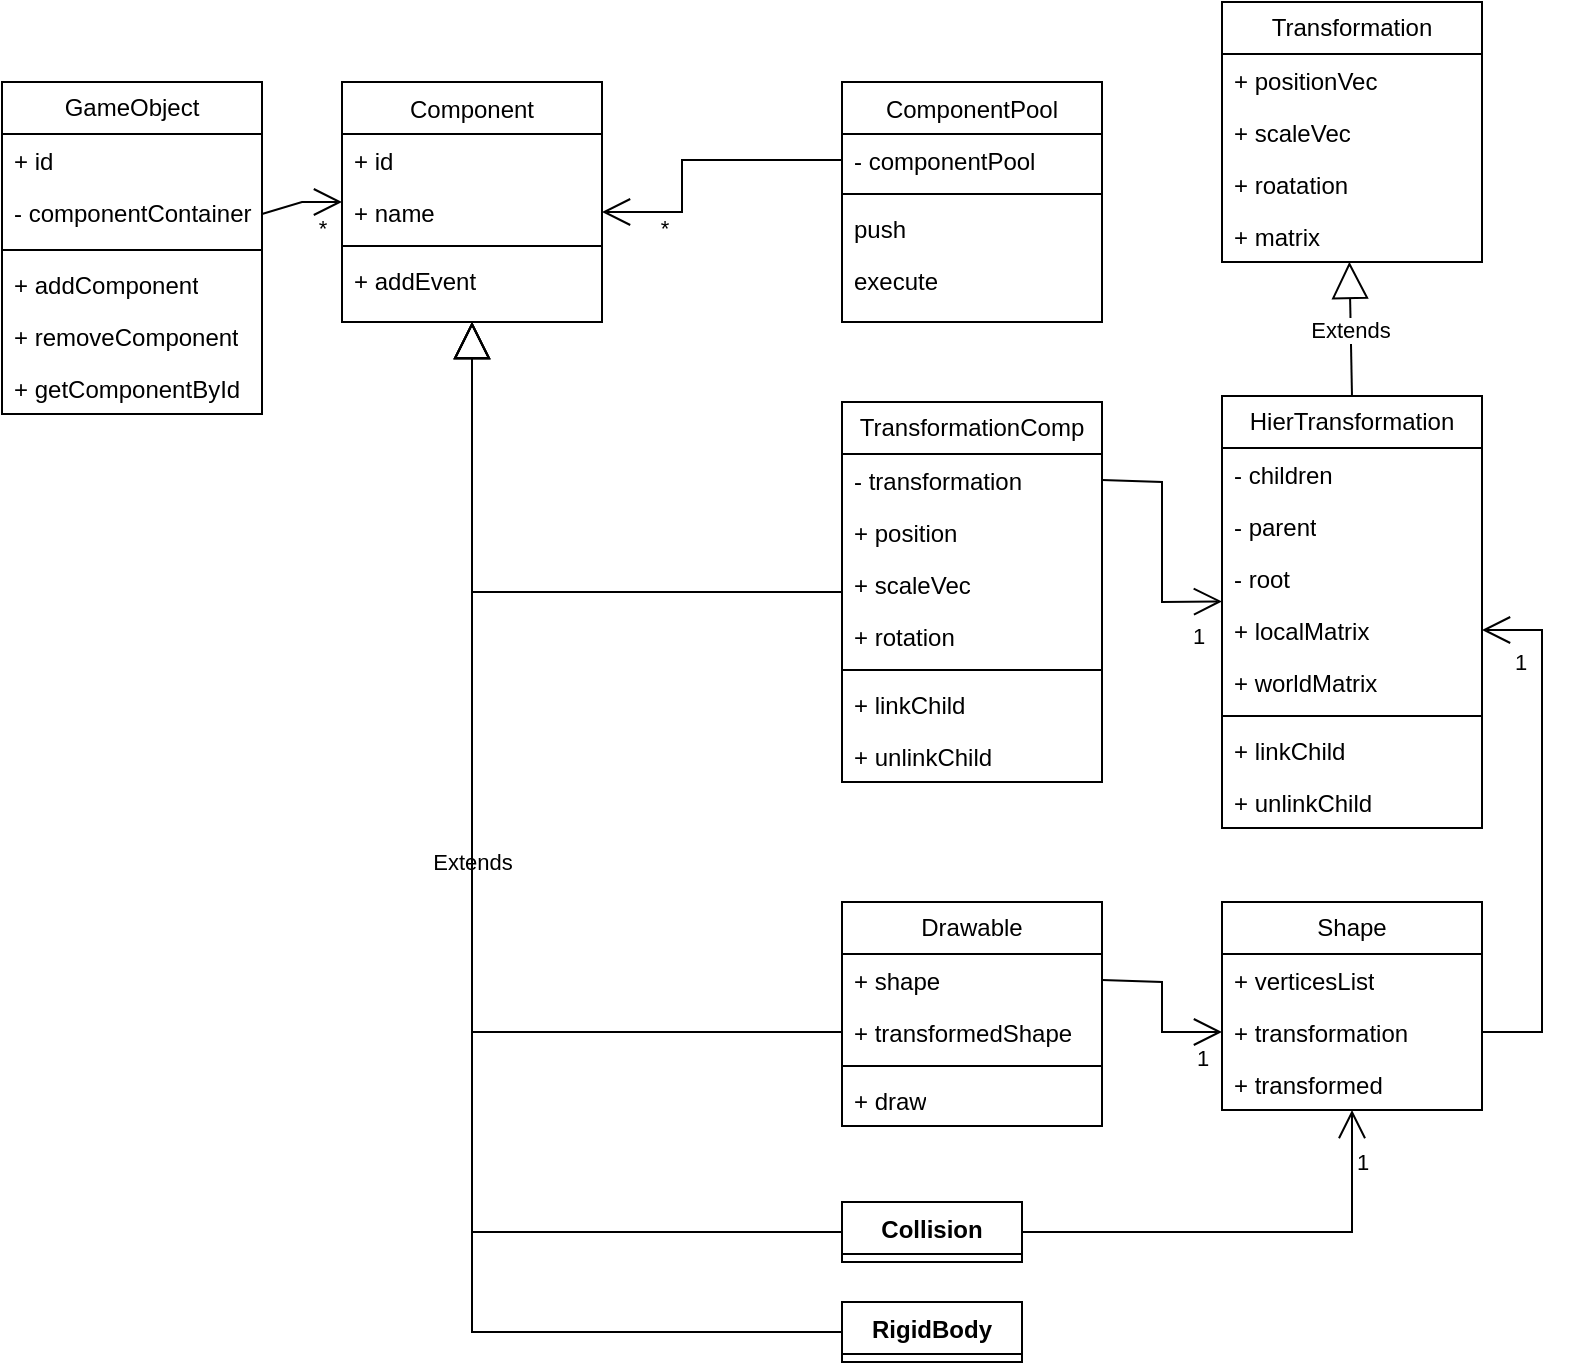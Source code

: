 <mxfile version="24.3.1" type="github" pages="3">
  <diagram id="C5RBs43oDa-KdzZeNtuy" name="Page-1">
    <mxGraphModel dx="1121" dy="672" grid="1" gridSize="10" guides="1" tooltips="1" connect="1" arrows="1" fold="1" page="1" pageScale="1" pageWidth="827" pageHeight="1169" math="0" shadow="0">
      <root>
        <mxCell id="WIyWlLk6GJQsqaUBKTNV-0" />
        <mxCell id="WIyWlLk6GJQsqaUBKTNV-1" parent="WIyWlLk6GJQsqaUBKTNV-0" />
        <mxCell id="zkfFHV4jXpPFQw0GAbJ--0" value="Component" style="swimlane;fontStyle=0;align=center;verticalAlign=top;childLayout=stackLayout;horizontal=1;startSize=26;horizontalStack=0;resizeParent=1;resizeLast=0;collapsible=1;marginBottom=0;rounded=0;shadow=0;strokeWidth=1;" parent="WIyWlLk6GJQsqaUBKTNV-1" vertex="1">
          <mxGeometry x="190" y="60" width="130" height="120" as="geometry">
            <mxRectangle x="190" y="60" width="160" height="26" as="alternateBounds" />
          </mxGeometry>
        </mxCell>
        <mxCell id="zkfFHV4jXpPFQw0GAbJ--1" value="+ id" style="text;align=left;verticalAlign=top;spacingLeft=4;spacingRight=4;overflow=hidden;rotatable=0;points=[[0,0.5],[1,0.5]];portConstraint=eastwest;" parent="zkfFHV4jXpPFQw0GAbJ--0" vertex="1">
          <mxGeometry y="26" width="130" height="26" as="geometry" />
        </mxCell>
        <mxCell id="zkfFHV4jXpPFQw0GAbJ--2" value="+ name" style="text;align=left;verticalAlign=top;spacingLeft=4;spacingRight=4;overflow=hidden;rotatable=0;points=[[0,0.5],[1,0.5]];portConstraint=eastwest;rounded=0;shadow=0;html=0;" parent="zkfFHV4jXpPFQw0GAbJ--0" vertex="1">
          <mxGeometry y="52" width="130" height="26" as="geometry" />
        </mxCell>
        <mxCell id="zkfFHV4jXpPFQw0GAbJ--4" value="" style="line;html=1;strokeWidth=1;align=left;verticalAlign=middle;spacingTop=-1;spacingLeft=3;spacingRight=3;rotatable=0;labelPosition=right;points=[];portConstraint=eastwest;" parent="zkfFHV4jXpPFQw0GAbJ--0" vertex="1">
          <mxGeometry y="78" width="130" height="8" as="geometry" />
        </mxCell>
        <mxCell id="zkfFHV4jXpPFQw0GAbJ--5" value="+ addEvent" style="text;align=left;verticalAlign=top;spacingLeft=4;spacingRight=4;overflow=hidden;rotatable=0;points=[[0,0.5],[1,0.5]];portConstraint=eastwest;" parent="zkfFHV4jXpPFQw0GAbJ--0" vertex="1">
          <mxGeometry y="86" width="130" height="26" as="geometry" />
        </mxCell>
        <mxCell id="UWbLIeTRbmQq-SImJMDe-1" value="ComponentPool" style="swimlane;fontStyle=0;align=center;verticalAlign=top;childLayout=stackLayout;horizontal=1;startSize=26;horizontalStack=0;resizeParent=1;resizeLast=0;collapsible=1;marginBottom=0;rounded=0;shadow=0;strokeWidth=1;" parent="WIyWlLk6GJQsqaUBKTNV-1" vertex="1">
          <mxGeometry x="440" y="60" width="130" height="120" as="geometry">
            <mxRectangle x="230" y="140" width="160" height="26" as="alternateBounds" />
          </mxGeometry>
        </mxCell>
        <mxCell id="UWbLIeTRbmQq-SImJMDe-2" value="- componentPool" style="text;align=left;verticalAlign=top;spacingLeft=4;spacingRight=4;overflow=hidden;rotatable=0;points=[[0,0.5],[1,0.5]];portConstraint=eastwest;" parent="UWbLIeTRbmQq-SImJMDe-1" vertex="1">
          <mxGeometry y="26" width="130" height="26" as="geometry" />
        </mxCell>
        <mxCell id="UWbLIeTRbmQq-SImJMDe-4" value="" style="line;html=1;strokeWidth=1;align=left;verticalAlign=middle;spacingTop=-1;spacingLeft=3;spacingRight=3;rotatable=0;labelPosition=right;points=[];portConstraint=eastwest;" parent="UWbLIeTRbmQq-SImJMDe-1" vertex="1">
          <mxGeometry y="52" width="130" height="8" as="geometry" />
        </mxCell>
        <mxCell id="UWbLIeTRbmQq-SImJMDe-5" value="push" style="text;align=left;verticalAlign=top;spacingLeft=4;spacingRight=4;overflow=hidden;rotatable=0;points=[[0,0.5],[1,0.5]];portConstraint=eastwest;" parent="UWbLIeTRbmQq-SImJMDe-1" vertex="1">
          <mxGeometry y="60" width="130" height="26" as="geometry" />
        </mxCell>
        <mxCell id="UWbLIeTRbmQq-SImJMDe-6" value="execute" style="text;strokeColor=none;fillColor=none;align=left;verticalAlign=top;spacingLeft=4;spacingRight=4;overflow=hidden;rotatable=0;points=[[0,0.5],[1,0.5]];portConstraint=eastwest;whiteSpace=wrap;html=1;" parent="UWbLIeTRbmQq-SImJMDe-1" vertex="1">
          <mxGeometry y="86" width="130" height="26" as="geometry" />
        </mxCell>
        <mxCell id="UWbLIeTRbmQq-SImJMDe-13" value="TransformationComp" style="swimlane;fontStyle=0;childLayout=stackLayout;horizontal=1;startSize=26;fillColor=none;horizontalStack=0;resizeParent=1;resizeParentMax=0;resizeLast=0;collapsible=1;marginBottom=0;whiteSpace=wrap;html=1;" parent="WIyWlLk6GJQsqaUBKTNV-1" vertex="1">
          <mxGeometry x="440" y="220" width="130" height="190" as="geometry" />
        </mxCell>
        <mxCell id="UWbLIeTRbmQq-SImJMDe-14" value="- transformation" style="text;strokeColor=none;fillColor=none;align=left;verticalAlign=top;spacingLeft=4;spacingRight=4;overflow=hidden;rotatable=0;points=[[0,0.5],[1,0.5]];portConstraint=eastwest;whiteSpace=wrap;html=1;" parent="UWbLIeTRbmQq-SImJMDe-13" vertex="1">
          <mxGeometry y="26" width="130" height="26" as="geometry" />
        </mxCell>
        <mxCell id="UWbLIeTRbmQq-SImJMDe-15" value="+ position" style="text;strokeColor=none;fillColor=none;align=left;verticalAlign=top;spacingLeft=4;spacingRight=4;overflow=hidden;rotatable=0;points=[[0,0.5],[1,0.5]];portConstraint=eastwest;whiteSpace=wrap;html=1;" parent="UWbLIeTRbmQq-SImJMDe-13" vertex="1">
          <mxGeometry y="52" width="130" height="26" as="geometry" />
        </mxCell>
        <mxCell id="UWbLIeTRbmQq-SImJMDe-16" value="+ scaleVec" style="text;strokeColor=none;fillColor=none;align=left;verticalAlign=top;spacingLeft=4;spacingRight=4;overflow=hidden;rotatable=0;points=[[0,0.5],[1,0.5]];portConstraint=eastwest;whiteSpace=wrap;html=1;" parent="UWbLIeTRbmQq-SImJMDe-13" vertex="1">
          <mxGeometry y="78" width="130" height="26" as="geometry" />
        </mxCell>
        <mxCell id="UWbLIeTRbmQq-SImJMDe-49" value="+ rotation" style="text;strokeColor=none;fillColor=none;align=left;verticalAlign=top;spacingLeft=4;spacingRight=4;overflow=hidden;rotatable=0;points=[[0,0.5],[1,0.5]];portConstraint=eastwest;whiteSpace=wrap;html=1;" parent="UWbLIeTRbmQq-SImJMDe-13" vertex="1">
          <mxGeometry y="104" width="130" height="26" as="geometry" />
        </mxCell>
        <mxCell id="UWbLIeTRbmQq-SImJMDe-50" value="" style="line;strokeWidth=1;fillColor=none;align=left;verticalAlign=middle;spacingTop=-1;spacingLeft=3;spacingRight=3;rotatable=0;labelPosition=right;points=[];portConstraint=eastwest;strokeColor=inherit;" parent="UWbLIeTRbmQq-SImJMDe-13" vertex="1">
          <mxGeometry y="130" width="130" height="8" as="geometry" />
        </mxCell>
        <mxCell id="UWbLIeTRbmQq-SImJMDe-51" value="+ linkChild" style="text;strokeColor=none;fillColor=none;align=left;verticalAlign=top;spacingLeft=4;spacingRight=4;overflow=hidden;rotatable=0;points=[[0,0.5],[1,0.5]];portConstraint=eastwest;whiteSpace=wrap;html=1;" parent="UWbLIeTRbmQq-SImJMDe-13" vertex="1">
          <mxGeometry y="138" width="130" height="26" as="geometry" />
        </mxCell>
        <mxCell id="UWbLIeTRbmQq-SImJMDe-52" value="+ unlinkChild" style="text;strokeColor=none;fillColor=none;align=left;verticalAlign=top;spacingLeft=4;spacingRight=4;overflow=hidden;rotatable=0;points=[[0,0.5],[1,0.5]];portConstraint=eastwest;whiteSpace=wrap;html=1;" parent="UWbLIeTRbmQq-SImJMDe-13" vertex="1">
          <mxGeometry y="164" width="130" height="26" as="geometry" />
        </mxCell>
        <mxCell id="UWbLIeTRbmQq-SImJMDe-19" value="" style="endArrow=block;endSize=16;endFill=0;html=1;rounded=0;exitX=0;exitY=0.5;exitDx=0;exitDy=0;entryX=0.5;entryY=1;entryDx=0;entryDy=0;" parent="WIyWlLk6GJQsqaUBKTNV-1" source="UWbLIeTRbmQq-SImJMDe-13" target="zkfFHV4jXpPFQw0GAbJ--0" edge="1">
          <mxGeometry width="160" relative="1" as="geometry">
            <mxPoint x="230" y="270" as="sourcePoint" />
            <mxPoint x="390" y="270" as="targetPoint" />
            <Array as="points">
              <mxPoint x="255" y="315" />
            </Array>
          </mxGeometry>
        </mxCell>
        <mxCell id="UWbLIeTRbmQq-SImJMDe-20" value="Transformation" style="swimlane;fontStyle=0;childLayout=stackLayout;horizontal=1;startSize=26;fillColor=none;horizontalStack=0;resizeParent=1;resizeParentMax=0;resizeLast=0;collapsible=1;marginBottom=0;whiteSpace=wrap;html=1;" parent="WIyWlLk6GJQsqaUBKTNV-1" vertex="1">
          <mxGeometry x="630" y="20" width="130" height="130" as="geometry">
            <mxRectangle x="510" y="20" width="120" height="30" as="alternateBounds" />
          </mxGeometry>
        </mxCell>
        <mxCell id="UWbLIeTRbmQq-SImJMDe-21" value="+ positionVec" style="text;strokeColor=none;fillColor=none;align=left;verticalAlign=top;spacingLeft=4;spacingRight=4;overflow=hidden;rotatable=0;points=[[0,0.5],[1,0.5]];portConstraint=eastwest;whiteSpace=wrap;html=1;" parent="UWbLIeTRbmQq-SImJMDe-20" vertex="1">
          <mxGeometry y="26" width="130" height="26" as="geometry" />
        </mxCell>
        <mxCell id="UWbLIeTRbmQq-SImJMDe-22" value="+ scaleVec" style="text;strokeColor=none;fillColor=none;align=left;verticalAlign=top;spacingLeft=4;spacingRight=4;overflow=hidden;rotatable=0;points=[[0,0.5],[1,0.5]];portConstraint=eastwest;whiteSpace=wrap;html=1;" parent="UWbLIeTRbmQq-SImJMDe-20" vertex="1">
          <mxGeometry y="52" width="130" height="26" as="geometry" />
        </mxCell>
        <mxCell id="UWbLIeTRbmQq-SImJMDe-23" value="+ roatation" style="text;strokeColor=none;fillColor=none;align=left;verticalAlign=top;spacingLeft=4;spacingRight=4;overflow=hidden;rotatable=0;points=[[0,0.5],[1,0.5]];portConstraint=eastwest;whiteSpace=wrap;html=1;" parent="UWbLIeTRbmQq-SImJMDe-20" vertex="1">
          <mxGeometry y="78" width="130" height="26" as="geometry" />
        </mxCell>
        <mxCell id="UWbLIeTRbmQq-SImJMDe-28" value="+ matrix" style="text;strokeColor=none;fillColor=none;align=left;verticalAlign=top;spacingLeft=4;spacingRight=4;overflow=hidden;rotatable=0;points=[[0,0.5],[1,0.5]];portConstraint=eastwest;whiteSpace=wrap;html=1;" parent="UWbLIeTRbmQq-SImJMDe-20" vertex="1">
          <mxGeometry y="104" width="130" height="26" as="geometry" />
        </mxCell>
        <mxCell id="UWbLIeTRbmQq-SImJMDe-29" value="HierTransformation" style="swimlane;fontStyle=0;childLayout=stackLayout;horizontal=1;startSize=26;fillColor=none;horizontalStack=0;resizeParent=1;resizeParentMax=0;resizeLast=0;collapsible=1;marginBottom=0;whiteSpace=wrap;html=1;" parent="WIyWlLk6GJQsqaUBKTNV-1" vertex="1">
          <mxGeometry x="630" y="217" width="130" height="216" as="geometry">
            <mxRectangle x="510" y="217" width="140" height="30" as="alternateBounds" />
          </mxGeometry>
        </mxCell>
        <mxCell id="UWbLIeTRbmQq-SImJMDe-30" value="- children" style="text;strokeColor=none;fillColor=none;align=left;verticalAlign=top;spacingLeft=4;spacingRight=4;overflow=hidden;rotatable=0;points=[[0,0.5],[1,0.5]];portConstraint=eastwest;whiteSpace=wrap;html=1;" parent="UWbLIeTRbmQq-SImJMDe-29" vertex="1">
          <mxGeometry y="26" width="130" height="26" as="geometry" />
        </mxCell>
        <mxCell id="UWbLIeTRbmQq-SImJMDe-31" value="- parent" style="text;strokeColor=none;fillColor=none;align=left;verticalAlign=top;spacingLeft=4;spacingRight=4;overflow=hidden;rotatable=0;points=[[0,0.5],[1,0.5]];portConstraint=eastwest;whiteSpace=wrap;html=1;" parent="UWbLIeTRbmQq-SImJMDe-29" vertex="1">
          <mxGeometry y="52" width="130" height="26" as="geometry" />
        </mxCell>
        <mxCell id="UWbLIeTRbmQq-SImJMDe-32" value="- root" style="text;strokeColor=none;fillColor=none;align=left;verticalAlign=top;spacingLeft=4;spacingRight=4;overflow=hidden;rotatable=0;points=[[0,0.5],[1,0.5]];portConstraint=eastwest;whiteSpace=wrap;html=1;" parent="UWbLIeTRbmQq-SImJMDe-29" vertex="1">
          <mxGeometry y="78" width="130" height="26" as="geometry" />
        </mxCell>
        <mxCell id="UWbLIeTRbmQq-SImJMDe-33" value="+ localMatrix" style="text;strokeColor=none;fillColor=none;align=left;verticalAlign=top;spacingLeft=4;spacingRight=4;overflow=hidden;rotatable=0;points=[[0,0.5],[1,0.5]];portConstraint=eastwest;whiteSpace=wrap;html=1;" parent="UWbLIeTRbmQq-SImJMDe-29" vertex="1">
          <mxGeometry y="104" width="130" height="26" as="geometry" />
        </mxCell>
        <mxCell id="UWbLIeTRbmQq-SImJMDe-34" value="+ worldMatrix" style="text;strokeColor=none;fillColor=none;align=left;verticalAlign=top;spacingLeft=4;spacingRight=4;overflow=hidden;rotatable=0;points=[[0,0.5],[1,0.5]];portConstraint=eastwest;whiteSpace=wrap;html=1;" parent="UWbLIeTRbmQq-SImJMDe-29" vertex="1">
          <mxGeometry y="130" width="130" height="26" as="geometry" />
        </mxCell>
        <mxCell id="UWbLIeTRbmQq-SImJMDe-35" value="" style="line;strokeWidth=1;fillColor=none;align=left;verticalAlign=middle;spacingTop=-1;spacingLeft=3;spacingRight=3;rotatable=0;labelPosition=right;points=[];portConstraint=eastwest;strokeColor=inherit;" parent="UWbLIeTRbmQq-SImJMDe-29" vertex="1">
          <mxGeometry y="156" width="130" height="8" as="geometry" />
        </mxCell>
        <mxCell id="UWbLIeTRbmQq-SImJMDe-36" value="+ linkChild" style="text;strokeColor=none;fillColor=none;align=left;verticalAlign=top;spacingLeft=4;spacingRight=4;overflow=hidden;rotatable=0;points=[[0,0.5],[1,0.5]];portConstraint=eastwest;whiteSpace=wrap;html=1;" parent="UWbLIeTRbmQq-SImJMDe-29" vertex="1">
          <mxGeometry y="164" width="130" height="26" as="geometry" />
        </mxCell>
        <mxCell id="UWbLIeTRbmQq-SImJMDe-37" value="+ unlinkChild" style="text;strokeColor=none;fillColor=none;align=left;verticalAlign=top;spacingLeft=4;spacingRight=4;overflow=hidden;rotatable=0;points=[[0,0.5],[1,0.5]];portConstraint=eastwest;whiteSpace=wrap;html=1;" parent="UWbLIeTRbmQq-SImJMDe-29" vertex="1">
          <mxGeometry y="190" width="130" height="26" as="geometry" />
        </mxCell>
        <mxCell id="UWbLIeTRbmQq-SImJMDe-39" value="Extends" style="endArrow=block;endSize=16;endFill=0;html=1;rounded=0;exitX=0.5;exitY=0;exitDx=0;exitDy=0;entryX=0.49;entryY=0.997;entryDx=0;entryDy=0;entryPerimeter=0;" parent="WIyWlLk6GJQsqaUBKTNV-1" source="UWbLIeTRbmQq-SImJMDe-29" target="UWbLIeTRbmQq-SImJMDe-28" edge="1">
          <mxGeometry width="160" relative="1" as="geometry">
            <mxPoint x="800" y="200" as="sourcePoint" />
            <mxPoint x="750" y="200" as="targetPoint" />
          </mxGeometry>
        </mxCell>
        <mxCell id="UWbLIeTRbmQq-SImJMDe-53" value="" style="endArrow=open;endFill=1;endSize=12;html=1;rounded=0;exitX=0;exitY=0.5;exitDx=0;exitDy=0;entryX=1;entryY=0.5;entryDx=0;entryDy=0;" parent="WIyWlLk6GJQsqaUBKTNV-1" source="UWbLIeTRbmQq-SImJMDe-2" target="zkfFHV4jXpPFQw0GAbJ--2" edge="1">
          <mxGeometry width="160" relative="1" as="geometry">
            <mxPoint x="380" y="230" as="sourcePoint" />
            <mxPoint x="540" y="230" as="targetPoint" />
            <Array as="points">
              <mxPoint x="360" y="99" />
              <mxPoint x="360" y="125" />
            </Array>
          </mxGeometry>
        </mxCell>
        <mxCell id="UWbLIeTRbmQq-SImJMDe-54" value="*" style="edgeLabel;html=1;align=center;verticalAlign=middle;resizable=0;points=[];" parent="UWbLIeTRbmQq-SImJMDe-53" vertex="1" connectable="0">
          <mxGeometry x="0.562" y="3" relative="1" as="geometry">
            <mxPoint x="-1" y="5" as="offset" />
          </mxGeometry>
        </mxCell>
        <mxCell id="UWbLIeTRbmQq-SImJMDe-55" value="" style="endArrow=open;endFill=1;endSize=12;html=1;rounded=0;exitX=1;exitY=0.5;exitDx=0;exitDy=0;entryX=0;entryY=0.95;entryDx=0;entryDy=0;entryPerimeter=0;" parent="WIyWlLk6GJQsqaUBKTNV-1" source="UWbLIeTRbmQq-SImJMDe-14" target="UWbLIeTRbmQq-SImJMDe-32" edge="1">
          <mxGeometry width="160" relative="1" as="geometry">
            <mxPoint x="780" y="290" as="sourcePoint" />
            <mxPoint x="940" y="290" as="targetPoint" />
            <Array as="points">
              <mxPoint x="600" y="260" />
              <mxPoint x="600" y="320" />
            </Array>
          </mxGeometry>
        </mxCell>
        <mxCell id="UWbLIeTRbmQq-SImJMDe-56" value="1" style="edgeLabel;html=1;align=center;verticalAlign=middle;resizable=0;points=[];" parent="UWbLIeTRbmQq-SImJMDe-55" vertex="1" connectable="0">
          <mxGeometry x="0.796" y="-2" relative="1" as="geometry">
            <mxPoint y="15" as="offset" />
          </mxGeometry>
        </mxCell>
        <mxCell id="UWbLIeTRbmQq-SImJMDe-57" value="Drawable" style="swimlane;fontStyle=0;childLayout=stackLayout;horizontal=1;startSize=26;fillColor=none;horizontalStack=0;resizeParent=1;resizeParentMax=0;resizeLast=0;collapsible=1;marginBottom=0;whiteSpace=wrap;html=1;" parent="WIyWlLk6GJQsqaUBKTNV-1" vertex="1">
          <mxGeometry x="440" y="470" width="130" height="112" as="geometry" />
        </mxCell>
        <mxCell id="UWbLIeTRbmQq-SImJMDe-58" value="+ shape" style="text;strokeColor=none;fillColor=none;align=left;verticalAlign=top;spacingLeft=4;spacingRight=4;overflow=hidden;rotatable=0;points=[[0,0.5],[1,0.5]];portConstraint=eastwest;whiteSpace=wrap;html=1;" parent="UWbLIeTRbmQq-SImJMDe-57" vertex="1">
          <mxGeometry y="26" width="130" height="26" as="geometry" />
        </mxCell>
        <mxCell id="UWbLIeTRbmQq-SImJMDe-59" value="+ transformedShape" style="text;strokeColor=none;fillColor=none;align=left;verticalAlign=top;spacingLeft=4;spacingRight=4;overflow=hidden;rotatable=0;points=[[0,0.5],[1,0.5]];portConstraint=eastwest;whiteSpace=wrap;html=1;" parent="UWbLIeTRbmQq-SImJMDe-57" vertex="1">
          <mxGeometry y="52" width="130" height="26" as="geometry" />
        </mxCell>
        <mxCell id="UWbLIeTRbmQq-SImJMDe-64" value="" style="line;strokeWidth=1;fillColor=none;align=left;verticalAlign=middle;spacingTop=-1;spacingLeft=3;spacingRight=3;rotatable=0;labelPosition=right;points=[];portConstraint=eastwest;strokeColor=inherit;" parent="UWbLIeTRbmQq-SImJMDe-57" vertex="1">
          <mxGeometry y="78" width="130" height="8" as="geometry" />
        </mxCell>
        <mxCell id="UWbLIeTRbmQq-SImJMDe-60" value="+ draw" style="text;strokeColor=none;fillColor=none;align=left;verticalAlign=top;spacingLeft=4;spacingRight=4;overflow=hidden;rotatable=0;points=[[0,0.5],[1,0.5]];portConstraint=eastwest;whiteSpace=wrap;html=1;" parent="UWbLIeTRbmQq-SImJMDe-57" vertex="1">
          <mxGeometry y="86" width="130" height="26" as="geometry" />
        </mxCell>
        <mxCell id="UWbLIeTRbmQq-SImJMDe-62" value="Extends" style="endArrow=block;endSize=16;endFill=0;html=1;rounded=0;entryX=0.5;entryY=1;entryDx=0;entryDy=0;" parent="WIyWlLk6GJQsqaUBKTNV-1" source="UWbLIeTRbmQq-SImJMDe-59" target="zkfFHV4jXpPFQw0GAbJ--0" edge="1">
          <mxGeometry width="160" relative="1" as="geometry">
            <mxPoint x="280" y="535" as="sourcePoint" />
            <mxPoint x="255" y="180" as="targetPoint" />
            <Array as="points">
              <mxPoint x="255" y="535" />
            </Array>
          </mxGeometry>
        </mxCell>
        <mxCell id="UWbLIeTRbmQq-SImJMDe-65" value="Shape" style="swimlane;fontStyle=0;childLayout=stackLayout;horizontal=1;startSize=26;fillColor=none;horizontalStack=0;resizeParent=1;resizeParentMax=0;resizeLast=0;collapsible=1;marginBottom=0;whiteSpace=wrap;html=1;" parent="WIyWlLk6GJQsqaUBKTNV-1" vertex="1">
          <mxGeometry x="630" y="470" width="130" height="104" as="geometry">
            <mxRectangle x="630" y="470" width="80" height="30" as="alternateBounds" />
          </mxGeometry>
        </mxCell>
        <mxCell id="UWbLIeTRbmQq-SImJMDe-66" value="+ verticesList" style="text;strokeColor=none;fillColor=none;align=left;verticalAlign=top;spacingLeft=4;spacingRight=4;overflow=hidden;rotatable=0;points=[[0,0.5],[1,0.5]];portConstraint=eastwest;whiteSpace=wrap;html=1;" parent="UWbLIeTRbmQq-SImJMDe-65" vertex="1">
          <mxGeometry y="26" width="130" height="26" as="geometry" />
        </mxCell>
        <mxCell id="UWbLIeTRbmQq-SImJMDe-67" value="+ transformation" style="text;strokeColor=none;fillColor=none;align=left;verticalAlign=top;spacingLeft=4;spacingRight=4;overflow=hidden;rotatable=0;points=[[0,0.5],[1,0.5]];portConstraint=eastwest;whiteSpace=wrap;html=1;" parent="UWbLIeTRbmQq-SImJMDe-65" vertex="1">
          <mxGeometry y="52" width="130" height="26" as="geometry" />
        </mxCell>
        <mxCell id="UWbLIeTRbmQq-SImJMDe-68" value="+ transformed" style="text;strokeColor=none;fillColor=none;align=left;verticalAlign=top;spacingLeft=4;spacingRight=4;overflow=hidden;rotatable=0;points=[[0,0.5],[1,0.5]];portConstraint=eastwest;whiteSpace=wrap;html=1;" parent="UWbLIeTRbmQq-SImJMDe-65" vertex="1">
          <mxGeometry y="78" width="130" height="26" as="geometry" />
        </mxCell>
        <mxCell id="UWbLIeTRbmQq-SImJMDe-70" value="" style="endArrow=open;endFill=1;endSize=12;html=1;rounded=0;entryX=1;entryY=0.5;entryDx=0;entryDy=0;exitX=1;exitY=0.5;exitDx=0;exitDy=0;" parent="WIyWlLk6GJQsqaUBKTNV-1" source="UWbLIeTRbmQq-SImJMDe-67" target="UWbLIeTRbmQq-SImJMDe-33" edge="1">
          <mxGeometry width="160" relative="1" as="geometry">
            <mxPoint x="760" y="535" as="sourcePoint" />
            <mxPoint x="410" y="65" as="targetPoint" />
            <Array as="points">
              <mxPoint x="790" y="535" />
              <mxPoint x="790" y="334" />
            </Array>
          </mxGeometry>
        </mxCell>
        <mxCell id="UWbLIeTRbmQq-SImJMDe-73" value="1" style="edgeLabel;html=1;align=center;verticalAlign=middle;resizable=0;points=[];" parent="UWbLIeTRbmQq-SImJMDe-70" vertex="1" connectable="0">
          <mxGeometry x="0.857" y="5" relative="1" as="geometry">
            <mxPoint y="11" as="offset" />
          </mxGeometry>
        </mxCell>
        <mxCell id="UWbLIeTRbmQq-SImJMDe-71" value="" style="endArrow=open;endFill=1;endSize=12;html=1;rounded=0;exitX=1;exitY=0.5;exitDx=0;exitDy=0;entryX=0;entryY=0.5;entryDx=0;entryDy=0;" parent="WIyWlLk6GJQsqaUBKTNV-1" source="UWbLIeTRbmQq-SImJMDe-58" target="UWbLIeTRbmQq-SImJMDe-67" edge="1">
          <mxGeometry width="160" relative="1" as="geometry">
            <mxPoint x="570" y="509" as="sourcePoint" />
            <mxPoint x="410" y="39" as="targetPoint" />
            <Array as="points">
              <mxPoint x="600" y="510" />
              <mxPoint x="600" y="535" />
            </Array>
          </mxGeometry>
        </mxCell>
        <mxCell id="UWbLIeTRbmQq-SImJMDe-72" value="1" style="edgeLabel;html=1;align=center;verticalAlign=middle;resizable=0;points=[];" parent="UWbLIeTRbmQq-SImJMDe-71" vertex="1" connectable="0">
          <mxGeometry x="0.612" y="-4" relative="1" as="geometry">
            <mxPoint x="6" y="9" as="offset" />
          </mxGeometry>
        </mxCell>
        <mxCell id="UWbLIeTRbmQq-SImJMDe-75" value="Collision" style="swimlane;fontStyle=1;align=center;verticalAlign=top;childLayout=stackLayout;horizontal=1;startSize=26;horizontalStack=0;resizeParent=1;resizeParentMax=0;resizeLast=0;collapsible=1;marginBottom=0;whiteSpace=wrap;html=1;" parent="WIyWlLk6GJQsqaUBKTNV-1" vertex="1" collapsed="1">
          <mxGeometry x="440" y="620" width="90" height="30" as="geometry">
            <mxRectangle x="320" y="620" width="130" height="86" as="alternateBounds" />
          </mxGeometry>
        </mxCell>
        <mxCell id="UWbLIeTRbmQq-SImJMDe-76" value="+ field: type" style="text;strokeColor=none;fillColor=none;align=left;verticalAlign=top;spacingLeft=4;spacingRight=4;overflow=hidden;rotatable=0;points=[[0,0.5],[1,0.5]];portConstraint=eastwest;whiteSpace=wrap;html=1;" parent="UWbLIeTRbmQq-SImJMDe-75" vertex="1">
          <mxGeometry y="26" width="130" height="26" as="geometry" />
        </mxCell>
        <mxCell id="UWbLIeTRbmQq-SImJMDe-77" value="" style="line;strokeWidth=1;fillColor=none;align=left;verticalAlign=middle;spacingTop=-1;spacingLeft=3;spacingRight=3;rotatable=0;labelPosition=right;points=[];portConstraint=eastwest;strokeColor=inherit;" parent="UWbLIeTRbmQq-SImJMDe-75" vertex="1">
          <mxGeometry y="52" width="130" height="8" as="geometry" />
        </mxCell>
        <mxCell id="UWbLIeTRbmQq-SImJMDe-78" value="+ method(type): type" style="text;strokeColor=none;fillColor=none;align=left;verticalAlign=top;spacingLeft=4;spacingRight=4;overflow=hidden;rotatable=0;points=[[0,0.5],[1,0.5]];portConstraint=eastwest;whiteSpace=wrap;html=1;" parent="UWbLIeTRbmQq-SImJMDe-75" vertex="1">
          <mxGeometry y="60" width="130" height="26" as="geometry" />
        </mxCell>
        <mxCell id="UWbLIeTRbmQq-SImJMDe-79" value="" style="endArrow=block;endSize=16;endFill=0;html=1;rounded=0;exitX=0;exitY=0.5;exitDx=0;exitDy=0;entryX=0.5;entryY=1;entryDx=0;entryDy=0;" parent="WIyWlLk6GJQsqaUBKTNV-1" source="UWbLIeTRbmQq-SImJMDe-75" target="zkfFHV4jXpPFQw0GAbJ--0" edge="1">
          <mxGeometry width="160" relative="1" as="geometry">
            <mxPoint x="240" y="620" as="sourcePoint" />
            <mxPoint x="400" y="620" as="targetPoint" />
            <Array as="points">
              <mxPoint x="255" y="635" />
            </Array>
          </mxGeometry>
        </mxCell>
        <mxCell id="UWbLIeTRbmQq-SImJMDe-80" value="RigidBody" style="swimlane;fontStyle=1;align=center;verticalAlign=top;childLayout=stackLayout;horizontal=1;startSize=26;horizontalStack=0;resizeParent=1;resizeParentMax=0;resizeLast=0;collapsible=1;marginBottom=0;whiteSpace=wrap;html=1;" parent="WIyWlLk6GJQsqaUBKTNV-1" vertex="1" collapsed="1">
          <mxGeometry x="440" y="670" width="90" height="30" as="geometry">
            <mxRectangle x="320" y="620" width="130" height="86" as="alternateBounds" />
          </mxGeometry>
        </mxCell>
        <mxCell id="UWbLIeTRbmQq-SImJMDe-81" value="+ field: type" style="text;strokeColor=none;fillColor=none;align=left;verticalAlign=top;spacingLeft=4;spacingRight=4;overflow=hidden;rotatable=0;points=[[0,0.5],[1,0.5]];portConstraint=eastwest;whiteSpace=wrap;html=1;" parent="UWbLIeTRbmQq-SImJMDe-80" vertex="1">
          <mxGeometry y="26" width="130" height="26" as="geometry" />
        </mxCell>
        <mxCell id="UWbLIeTRbmQq-SImJMDe-82" value="" style="line;strokeWidth=1;fillColor=none;align=left;verticalAlign=middle;spacingTop=-1;spacingLeft=3;spacingRight=3;rotatable=0;labelPosition=right;points=[];portConstraint=eastwest;strokeColor=inherit;" parent="UWbLIeTRbmQq-SImJMDe-80" vertex="1">
          <mxGeometry y="52" width="130" height="8" as="geometry" />
        </mxCell>
        <mxCell id="UWbLIeTRbmQq-SImJMDe-83" value="+ method(type): type" style="text;strokeColor=none;fillColor=none;align=left;verticalAlign=top;spacingLeft=4;spacingRight=4;overflow=hidden;rotatable=0;points=[[0,0.5],[1,0.5]];portConstraint=eastwest;whiteSpace=wrap;html=1;" parent="UWbLIeTRbmQq-SImJMDe-80" vertex="1">
          <mxGeometry y="60" width="130" height="26" as="geometry" />
        </mxCell>
        <mxCell id="UWbLIeTRbmQq-SImJMDe-84" value="" style="endArrow=block;endSize=16;endFill=0;html=1;rounded=0;exitX=0;exitY=0.5;exitDx=0;exitDy=0;entryX=0.5;entryY=1;entryDx=0;entryDy=0;" parent="WIyWlLk6GJQsqaUBKTNV-1" source="UWbLIeTRbmQq-SImJMDe-80" target="zkfFHV4jXpPFQw0GAbJ--0" edge="1">
          <mxGeometry width="160" relative="1" as="geometry">
            <mxPoint x="210" y="660" as="sourcePoint" />
            <mxPoint x="280" y="210" as="targetPoint" />
            <Array as="points">
              <mxPoint x="255" y="685" />
            </Array>
          </mxGeometry>
        </mxCell>
        <mxCell id="UWbLIeTRbmQq-SImJMDe-89" value="GameObject" style="swimlane;fontStyle=0;childLayout=stackLayout;horizontal=1;startSize=26;fillColor=none;horizontalStack=0;resizeParent=1;resizeParentMax=0;resizeLast=0;collapsible=1;marginBottom=0;whiteSpace=wrap;html=1;" parent="WIyWlLk6GJQsqaUBKTNV-1" vertex="1">
          <mxGeometry x="20" y="60" width="130" height="166" as="geometry" />
        </mxCell>
        <mxCell id="UWbLIeTRbmQq-SImJMDe-90" value="+ id" style="text;strokeColor=none;fillColor=none;align=left;verticalAlign=top;spacingLeft=4;spacingRight=4;overflow=hidden;rotatable=0;points=[[0,0.5],[1,0.5]];portConstraint=eastwest;whiteSpace=wrap;html=1;" parent="UWbLIeTRbmQq-SImJMDe-89" vertex="1">
          <mxGeometry y="26" width="130" height="26" as="geometry" />
        </mxCell>
        <mxCell id="UWbLIeTRbmQq-SImJMDe-91" value="- componentContainer" style="text;strokeColor=none;fillColor=none;align=left;verticalAlign=top;spacingLeft=4;spacingRight=4;overflow=hidden;rotatable=0;points=[[0,0.5],[1,0.5]];portConstraint=eastwest;whiteSpace=wrap;html=1;" parent="UWbLIeTRbmQq-SImJMDe-89" vertex="1">
          <mxGeometry y="52" width="130" height="28" as="geometry" />
        </mxCell>
        <mxCell id="lH7IUdDFfnpZBsQOUHIe-3" value="" style="line;strokeWidth=1;fillColor=none;align=left;verticalAlign=middle;spacingTop=-1;spacingLeft=3;spacingRight=3;rotatable=0;labelPosition=right;points=[];portConstraint=eastwest;strokeColor=inherit;" vertex="1" parent="UWbLIeTRbmQq-SImJMDe-89">
          <mxGeometry y="80" width="130" height="8" as="geometry" />
        </mxCell>
        <mxCell id="UWbLIeTRbmQq-SImJMDe-92" value="+ addComponent" style="text;strokeColor=none;fillColor=none;align=left;verticalAlign=top;spacingLeft=4;spacingRight=4;overflow=hidden;rotatable=0;points=[[0,0.5],[1,0.5]];portConstraint=eastwest;whiteSpace=wrap;html=1;" parent="UWbLIeTRbmQq-SImJMDe-89" vertex="1">
          <mxGeometry y="88" width="130" height="26" as="geometry" />
        </mxCell>
        <mxCell id="lH7IUdDFfnpZBsQOUHIe-5" value="+ removeComponent" style="text;strokeColor=none;fillColor=none;align=left;verticalAlign=top;spacingLeft=4;spacingRight=4;overflow=hidden;rotatable=0;points=[[0,0.5],[1,0.5]];portConstraint=eastwest;whiteSpace=wrap;html=1;" vertex="1" parent="UWbLIeTRbmQq-SImJMDe-89">
          <mxGeometry y="114" width="130" height="26" as="geometry" />
        </mxCell>
        <mxCell id="lH7IUdDFfnpZBsQOUHIe-6" value="+ getComponentById" style="text;strokeColor=none;fillColor=none;align=left;verticalAlign=top;spacingLeft=4;spacingRight=4;overflow=hidden;rotatable=0;points=[[0,0.5],[1,0.5]];portConstraint=eastwest;whiteSpace=wrap;html=1;" vertex="1" parent="UWbLIeTRbmQq-SImJMDe-89">
          <mxGeometry y="140" width="130" height="26" as="geometry" />
        </mxCell>
        <mxCell id="UWbLIeTRbmQq-SImJMDe-93" value="" style="endArrow=open;endFill=1;endSize=12;html=1;rounded=0;exitX=1;exitY=0.5;exitDx=0;exitDy=0;entryX=0;entryY=0.5;entryDx=0;entryDy=0;" parent="WIyWlLk6GJQsqaUBKTNV-1" source="UWbLIeTRbmQq-SImJMDe-91" target="zkfFHV4jXpPFQw0GAbJ--0" edge="1">
          <mxGeometry width="160" relative="1" as="geometry">
            <mxPoint x="140" y="220" as="sourcePoint" />
            <mxPoint x="300" y="220" as="targetPoint" />
            <Array as="points">
              <mxPoint x="170" y="120" />
            </Array>
          </mxGeometry>
        </mxCell>
        <mxCell id="UWbLIeTRbmQq-SImJMDe-94" value="*" style="edgeLabel;html=1;align=center;verticalAlign=middle;resizable=0;points=[];" parent="UWbLIeTRbmQq-SImJMDe-93" vertex="1" connectable="0">
          <mxGeometry x="0.393" y="-3" relative="1" as="geometry">
            <mxPoint x="2" y="10" as="offset" />
          </mxGeometry>
        </mxCell>
        <mxCell id="lH7IUdDFfnpZBsQOUHIe-0" value="" style="endArrow=open;endFill=1;endSize=12;html=1;rounded=0;exitX=1;exitY=0.5;exitDx=0;exitDy=0;entryX=0.5;entryY=1;entryDx=0;entryDy=0;" edge="1" parent="WIyWlLk6GJQsqaUBKTNV-1" source="UWbLIeTRbmQq-SImJMDe-75" target="UWbLIeTRbmQq-SImJMDe-65">
          <mxGeometry width="160" relative="1" as="geometry">
            <mxPoint x="560" y="630" as="sourcePoint" />
            <mxPoint x="700" y="590" as="targetPoint" />
            <Array as="points">
              <mxPoint x="695" y="635" />
            </Array>
          </mxGeometry>
        </mxCell>
        <mxCell id="lH7IUdDFfnpZBsQOUHIe-1" value="1" style="edgeLabel;html=1;align=center;verticalAlign=middle;resizable=0;points=[];" vertex="1" connectable="0" parent="lH7IUdDFfnpZBsQOUHIe-0">
          <mxGeometry x="0.823" y="-1" relative="1" as="geometry">
            <mxPoint x="4" y="6" as="offset" />
          </mxGeometry>
        </mxCell>
      </root>
    </mxGraphModel>
  </diagram>
  <diagram id="AOj_kjfmf76mB_nKSF1q" name="페이지-2">
    <mxGraphModel dx="1121" dy="672" grid="1" gridSize="10" guides="1" tooltips="1" connect="1" arrows="1" fold="1" page="1" pageScale="1" pageWidth="827" pageHeight="1169" math="0" shadow="0">
      <root>
        <mxCell id="0" />
        <mxCell id="1" parent="0" />
        <mxCell id="spbyd7tNTFZEDkKR8C_T-1" style="edgeStyle=orthogonalEdgeStyle;rounded=0;orthogonalLoop=1;jettySize=auto;html=1;entryX=0;entryY=0.5;entryDx=0;entryDy=0;endArrow=open;endFill=0;" edge="1" parent="1" source="v5NfJW4K3dcm8EKNY1Ts-6" target="v5NfJW4K3dcm8EKNY1Ts-15">
          <mxGeometry relative="1" as="geometry" />
        </mxCell>
        <mxCell id="spbyd7tNTFZEDkKR8C_T-3" value="shape" style="edgeLabel;html=1;align=center;verticalAlign=middle;resizable=0;points=[];" vertex="1" connectable="0" parent="spbyd7tNTFZEDkKR8C_T-1">
          <mxGeometry x="-0.542" y="2" relative="1" as="geometry">
            <mxPoint x="-8" y="-7" as="offset" />
          </mxGeometry>
        </mxCell>
        <mxCell id="v5NfJW4K3dcm8EKNY1Ts-6" value="drawComp: Drawable" style="swimlane;fontStyle=0;childLayout=stackLayout;horizontal=1;startSize=26;fillColor=none;horizontalStack=0;resizeParent=1;resizeParentMax=0;resizeLast=0;collapsible=1;marginBottom=0;whiteSpace=wrap;html=1;" vertex="1" collapsed="1" parent="1">
          <mxGeometry x="30" y="200" width="150" height="30" as="geometry">
            <mxRectangle x="60" y="200" width="160" height="52" as="alternateBounds" />
          </mxGeometry>
        </mxCell>
        <mxCell id="v5NfJW4K3dcm8EKNY1Ts-10" value="transformation: HierTransformation" style="swimlane;fontStyle=0;childLayout=stackLayout;horizontal=1;startSize=26;fillColor=none;horizontalStack=0;resizeParent=1;resizeParentMax=0;resizeLast=0;collapsible=1;marginBottom=0;whiteSpace=wrap;html=1;" vertex="1" parent="1">
          <mxGeometry x="560" y="80" width="220" height="78" as="geometry">
            <mxRectangle x="560" y="80" width="230" height="30" as="alternateBounds" />
          </mxGeometry>
        </mxCell>
        <mxCell id="v5NfJW4K3dcm8EKNY1Ts-12" value="- parent" style="text;strokeColor=none;fillColor=none;align=left;verticalAlign=top;spacingLeft=4;spacingRight=4;overflow=hidden;rotatable=0;points=[[0,0.5],[1,0.5]];portConstraint=eastwest;whiteSpace=wrap;html=1;" vertex="1" parent="v5NfJW4K3dcm8EKNY1Ts-10">
          <mxGeometry y="26" width="220" height="26" as="geometry" />
        </mxCell>
        <mxCell id="v5NfJW4K3dcm8EKNY1Ts-13" value="- children" style="text;strokeColor=none;fillColor=none;align=left;verticalAlign=top;spacingLeft=4;spacingRight=4;overflow=hidden;rotatable=0;points=[[0,0.5],[1,0.5]];portConstraint=eastwest;whiteSpace=wrap;html=1;" vertex="1" parent="v5NfJW4K3dcm8EKNY1Ts-10">
          <mxGeometry y="52" width="220" height="26" as="geometry" />
        </mxCell>
        <mxCell id="spbyd7tNTFZEDkKR8C_T-6" style="edgeStyle=orthogonalEdgeStyle;rounded=0;orthogonalLoop=1;jettySize=auto;html=1;exitX=1;exitY=0.5;exitDx=0;exitDy=0;entryX=0;entryY=0.5;entryDx=0;entryDy=0;" edge="1" parent="1" source="v5NfJW4K3dcm8EKNY1Ts-14" target="v5NfJW4K3dcm8EKNY1Ts-10">
          <mxGeometry relative="1" as="geometry">
            <mxPoint x="520" y="90" as="targetPoint" />
          </mxGeometry>
        </mxCell>
        <mxCell id="spbyd7tNTFZEDkKR8C_T-7" value="transformation" style="edgeLabel;html=1;align=center;verticalAlign=middle;resizable=0;points=[];" vertex="1" connectable="0" parent="spbyd7tNTFZEDkKR8C_T-6">
          <mxGeometry x="-0.525" y="-1" relative="1" as="geometry">
            <mxPoint x="5" y="-10" as="offset" />
          </mxGeometry>
        </mxCell>
        <mxCell id="spbyd7tNTFZEDkKR8C_T-8" value="1" style="edgeLabel;html=1;align=center;verticalAlign=middle;resizable=0;points=[];" vertex="1" connectable="0" parent="spbyd7tNTFZEDkKR8C_T-6">
          <mxGeometry x="0.794" relative="1" as="geometry">
            <mxPoint y="11" as="offset" />
          </mxGeometry>
        </mxCell>
        <mxCell id="v5NfJW4K3dcm8EKNY1Ts-14" value="posComp: TransformationComp" style="swimlane;fontStyle=0;childLayout=stackLayout;horizontal=1;startSize=26;fillColor=none;horizontalStack=0;resizeParent=1;resizeParentMax=0;resizeLast=0;collapsible=1;marginBottom=0;whiteSpace=wrap;html=1;" vertex="1" collapsed="1" parent="1">
          <mxGeometry x="240" y="80" width="210" height="30" as="geometry">
            <mxRectangle x="270" y="80" width="200" height="52" as="alternateBounds" />
          </mxGeometry>
        </mxCell>
        <mxCell id="spbyd7tNTFZEDkKR8C_T-9" style="edgeStyle=orthogonalEdgeStyle;rounded=0;orthogonalLoop=1;jettySize=auto;html=1;exitX=1;exitY=0.5;exitDx=0;exitDy=0;endArrow=open;endFill=0;" edge="1" parent="1" source="v5NfJW4K3dcm8EKNY1Ts-15" target="v5NfJW4K3dcm8EKNY1Ts-17">
          <mxGeometry relative="1" as="geometry" />
        </mxCell>
        <mxCell id="spbyd7tNTFZEDkKR8C_T-10" value="transformation" style="edgeLabel;html=1;align=center;verticalAlign=middle;resizable=0;points=[];" vertex="1" connectable="0" parent="spbyd7tNTFZEDkKR8C_T-9">
          <mxGeometry x="-0.74" y="6" relative="1" as="geometry">
            <mxPoint x="16" y="-4" as="offset" />
          </mxGeometry>
        </mxCell>
        <mxCell id="spbyd7tNTFZEDkKR8C_T-11" value="1" style="edgeLabel;html=1;align=center;verticalAlign=middle;resizable=0;points=[];" vertex="1" connectable="0" parent="spbyd7tNTFZEDkKR8C_T-9">
          <mxGeometry x="0.778" y="-1" relative="1" as="geometry">
            <mxPoint x="9" y="10" as="offset" />
          </mxGeometry>
        </mxCell>
        <mxCell id="v5NfJW4K3dcm8EKNY1Ts-15" value="shape: Shape" style="swimlane;fontStyle=0;childLayout=stackLayout;horizontal=1;startSize=26;fillColor=none;horizontalStack=0;resizeParent=1;resizeParentMax=0;resizeLast=0;collapsible=1;marginBottom=0;whiteSpace=wrap;html=1;" vertex="1" collapsed="1" parent="1">
          <mxGeometry x="303" y="200" width="110" height="30" as="geometry">
            <mxRectangle x="320" y="200" width="160" height="52" as="alternateBounds" />
          </mxGeometry>
        </mxCell>
        <mxCell id="UlcX-rTCmB3vTugPQl5T-1" style="edgeStyle=orthogonalEdgeStyle;rounded=0;orthogonalLoop=1;jettySize=auto;html=1;entryX=0;entryY=0.5;entryDx=0;entryDy=0;endArrow=open;endFill=0;" edge="1" parent="1" source="v5NfJW4K3dcm8EKNY1Ts-16" target="v5NfJW4K3dcm8EKNY1Ts-15">
          <mxGeometry relative="1" as="geometry" />
        </mxCell>
        <mxCell id="spbyd7tNTFZEDkKR8C_T-4" value="shape" style="edgeLabel;html=1;align=center;verticalAlign=middle;resizable=0;points=[];" vertex="1" connectable="0" parent="UlcX-rTCmB3vTugPQl5T-1">
          <mxGeometry x="-0.746" relative="1" as="geometry">
            <mxPoint x="-7" y="-9" as="offset" />
          </mxGeometry>
        </mxCell>
        <mxCell id="spbyd7tNTFZEDkKR8C_T-5" value="1" style="edgeLabel;html=1;align=center;verticalAlign=middle;resizable=0;points=[];" vertex="1" connectable="0" parent="UlcX-rTCmB3vTugPQl5T-1">
          <mxGeometry x="0.834" y="-2" relative="1" as="geometry">
            <mxPoint y="-7" as="offset" />
          </mxGeometry>
        </mxCell>
        <mxCell id="v5NfJW4K3dcm8EKNY1Ts-16" value="collisionComp: Collision" style="swimlane;fontStyle=0;childLayout=stackLayout;horizontal=1;startSize=26;fillColor=none;horizontalStack=0;resizeParent=1;resizeParentMax=0;resizeLast=0;collapsible=1;marginBottom=0;whiteSpace=wrap;html=1;" vertex="1" collapsed="1" parent="1">
          <mxGeometry x="30" y="280" width="150" height="30" as="geometry">
            <mxRectangle x="60" y="280" width="160" height="52" as="alternateBounds" />
          </mxGeometry>
        </mxCell>
        <mxCell id="v5NfJW4K3dcm8EKNY1Ts-17" value="transformation: HierTransformation" style="swimlane;fontStyle=0;childLayout=stackLayout;horizontal=1;startSize=26;fillColor=none;horizontalStack=0;resizeParent=1;resizeParentMax=0;resizeLast=0;collapsible=1;marginBottom=0;whiteSpace=wrap;html=1;" vertex="1" parent="1">
          <mxGeometry x="560" y="200" width="220" height="78" as="geometry">
            <mxRectangle x="560" y="200" width="230" height="30" as="alternateBounds" />
          </mxGeometry>
        </mxCell>
        <mxCell id="v5NfJW4K3dcm8EKNY1Ts-18" value="- parent" style="text;strokeColor=none;fillColor=none;align=left;verticalAlign=top;spacingLeft=4;spacingRight=4;overflow=hidden;rotatable=0;points=[[0,0.5],[1,0.5]];portConstraint=eastwest;whiteSpace=wrap;html=1;" vertex="1" parent="v5NfJW4K3dcm8EKNY1Ts-17">
          <mxGeometry y="26" width="220" height="26" as="geometry" />
        </mxCell>
        <mxCell id="v5NfJW4K3dcm8EKNY1Ts-19" value="- children" style="text;strokeColor=none;fillColor=none;align=left;verticalAlign=top;spacingLeft=4;spacingRight=4;overflow=hidden;rotatable=0;points=[[0,0.5],[1,0.5]];portConstraint=eastwest;whiteSpace=wrap;html=1;" vertex="1" parent="v5NfJW4K3dcm8EKNY1Ts-17">
          <mxGeometry y="52" width="220" height="26" as="geometry" />
        </mxCell>
        <mxCell id="CWUp0B2wZZS31DSeyf_F-1" style="edgeStyle=orthogonalEdgeStyle;rounded=0;orthogonalLoop=1;jettySize=auto;html=1;exitX=1;exitY=0.5;exitDx=0;exitDy=0;entryX=1;entryY=0.5;entryDx=0;entryDy=0;" edge="1" parent="1" source="v5NfJW4K3dcm8EKNY1Ts-18" target="v5NfJW4K3dcm8EKNY1Ts-13">
          <mxGeometry relative="1" as="geometry" />
        </mxCell>
        <mxCell id="CWUp0B2wZZS31DSeyf_F-2" value="parent" style="edgeLabel;html=1;align=center;verticalAlign=middle;resizable=0;points=[];" vertex="1" connectable="0" parent="CWUp0B2wZZS31DSeyf_F-1">
          <mxGeometry x="-0.888" y="2" relative="1" as="geometry">
            <mxPoint y="-13" as="offset" />
          </mxGeometry>
        </mxCell>
        <mxCell id="bbQxgvCGI-7NSTcCgpPk-1" value="*" style="edgeLabel;html=1;align=center;verticalAlign=middle;resizable=0;points=[];" vertex="1" connectable="0" parent="CWUp0B2wZZS31DSeyf_F-1">
          <mxGeometry x="0.839" relative="1" as="geometry">
            <mxPoint as="offset" />
          </mxGeometry>
        </mxCell>
      </root>
    </mxGraphModel>
  </diagram>
  <diagram id="D05EQtsPULZCTPiI0DeD" name="페이지-3">
    <mxGraphModel dx="934" dy="560" grid="1" gridSize="10" guides="1" tooltips="1" connect="1" arrows="1" fold="1" page="1" pageScale="1" pageWidth="827" pageHeight="1169" math="0" shadow="0">
      <root>
        <mxCell id="0" />
        <mxCell id="1" parent="0" />
        <mxCell id="z_rCMweL1o7PcE1nNZRx-1" style="edgeStyle=orthogonalEdgeStyle;rounded=0;orthogonalLoop=1;jettySize=auto;html=1;entryX=0;entryY=0.5;entryDx=0;entryDy=0;endArrow=open;endFill=0;" edge="1" parent="1" source="z_rCMweL1o7PcE1nNZRx-3" target="z_rCMweL1o7PcE1nNZRx-14">
          <mxGeometry relative="1" as="geometry" />
        </mxCell>
        <mxCell id="z_rCMweL1o7PcE1nNZRx-2" value="shape" style="edgeLabel;html=1;align=center;verticalAlign=middle;resizable=0;points=[];" vertex="1" connectable="0" parent="z_rCMweL1o7PcE1nNZRx-1">
          <mxGeometry x="-0.542" y="2" relative="1" as="geometry">
            <mxPoint x="-8" y="-7" as="offset" />
          </mxGeometry>
        </mxCell>
        <mxCell id="2211oM2EaEWKlXJPVHAY-1" value="1" style="edgeLabel;html=1;align=center;verticalAlign=middle;resizable=0;points=[];" vertex="1" connectable="0" parent="z_rCMweL1o7PcE1nNZRx-1">
          <mxGeometry x="0.833" y="-2" relative="1" as="geometry">
            <mxPoint y="-7" as="offset" />
          </mxGeometry>
        </mxCell>
        <mxCell id="z_rCMweL1o7PcE1nNZRx-3" value="drawComp: Drawable" style="swimlane;fontStyle=0;childLayout=stackLayout;horizontal=1;startSize=26;fillColor=none;horizontalStack=0;resizeParent=1;resizeParentMax=0;resizeLast=0;collapsible=1;marginBottom=0;whiteSpace=wrap;html=1;" vertex="1" collapsed="1" parent="1">
          <mxGeometry x="30" y="200" width="150" height="30" as="geometry">
            <mxRectangle x="60" y="200" width="160" height="52" as="alternateBounds" />
          </mxGeometry>
        </mxCell>
        <mxCell id="z_rCMweL1o7PcE1nNZRx-4" value="transformation: HierTransformation" style="swimlane;fontStyle=0;childLayout=stackLayout;horizontal=1;startSize=26;fillColor=none;horizontalStack=0;resizeParent=1;resizeParentMax=0;resizeLast=0;collapsible=1;marginBottom=0;whiteSpace=wrap;html=1;" vertex="1" parent="1">
          <mxGeometry x="560" y="80" width="220" height="78" as="geometry">
            <mxRectangle x="560" y="80" width="230" height="30" as="alternateBounds" />
          </mxGeometry>
        </mxCell>
        <mxCell id="z_rCMweL1o7PcE1nNZRx-5" value="- parent" style="text;strokeColor=none;fillColor=none;align=left;verticalAlign=top;spacingLeft=4;spacingRight=4;overflow=hidden;rotatable=0;points=[[0,0.5],[1,0.5]];portConstraint=eastwest;whiteSpace=wrap;html=1;" vertex="1" parent="z_rCMweL1o7PcE1nNZRx-4">
          <mxGeometry y="26" width="220" height="26" as="geometry" />
        </mxCell>
        <mxCell id="z_rCMweL1o7PcE1nNZRx-6" value="- children" style="text;strokeColor=none;fillColor=none;align=left;verticalAlign=top;spacingLeft=4;spacingRight=4;overflow=hidden;rotatable=0;points=[[0,0.5],[1,0.5]];portConstraint=eastwest;whiteSpace=wrap;html=1;" vertex="1" parent="z_rCMweL1o7PcE1nNZRx-4">
          <mxGeometry y="52" width="220" height="26" as="geometry" />
        </mxCell>
        <mxCell id="z_rCMweL1o7PcE1nNZRx-7" style="edgeStyle=orthogonalEdgeStyle;rounded=0;orthogonalLoop=1;jettySize=auto;html=1;exitX=1;exitY=0.5;exitDx=0;exitDy=0;entryX=0;entryY=0.5;entryDx=0;entryDy=0;" edge="1" parent="1" source="z_rCMweL1o7PcE1nNZRx-10" target="z_rCMweL1o7PcE1nNZRx-4">
          <mxGeometry relative="1" as="geometry">
            <mxPoint x="520" y="90" as="targetPoint" />
          </mxGeometry>
        </mxCell>
        <mxCell id="z_rCMweL1o7PcE1nNZRx-8" value="transformation" style="edgeLabel;html=1;align=center;verticalAlign=middle;resizable=0;points=[];" vertex="1" connectable="0" parent="z_rCMweL1o7PcE1nNZRx-7">
          <mxGeometry x="-0.525" y="-1" relative="1" as="geometry">
            <mxPoint x="5" y="-10" as="offset" />
          </mxGeometry>
        </mxCell>
        <mxCell id="z_rCMweL1o7PcE1nNZRx-9" value="1" style="edgeLabel;html=1;align=center;verticalAlign=middle;resizable=0;points=[];" vertex="1" connectable="0" parent="z_rCMweL1o7PcE1nNZRx-7">
          <mxGeometry x="0.794" relative="1" as="geometry">
            <mxPoint y="11" as="offset" />
          </mxGeometry>
        </mxCell>
        <mxCell id="z_rCMweL1o7PcE1nNZRx-10" value="posComp: TransformationComp" style="swimlane;fontStyle=0;childLayout=stackLayout;horizontal=1;startSize=26;fillColor=none;horizontalStack=0;resizeParent=1;resizeParentMax=0;resizeLast=0;collapsible=1;marginBottom=0;whiteSpace=wrap;html=1;" vertex="1" collapsed="1" parent="1">
          <mxGeometry x="240" y="80" width="210" height="30" as="geometry">
            <mxRectangle x="270" y="80" width="200" height="52" as="alternateBounds" />
          </mxGeometry>
        </mxCell>
        <mxCell id="z_rCMweL1o7PcE1nNZRx-11" style="edgeStyle=orthogonalEdgeStyle;rounded=0;orthogonalLoop=1;jettySize=auto;html=1;exitX=1;exitY=0.5;exitDx=0;exitDy=0;endArrow=open;endFill=0;" edge="1" parent="1" source="z_rCMweL1o7PcE1nNZRx-14" target="z_rCMweL1o7PcE1nNZRx-19">
          <mxGeometry relative="1" as="geometry" />
        </mxCell>
        <mxCell id="z_rCMweL1o7PcE1nNZRx-12" value="transformation" style="edgeLabel;html=1;align=center;verticalAlign=middle;resizable=0;points=[];" vertex="1" connectable="0" parent="z_rCMweL1o7PcE1nNZRx-11">
          <mxGeometry x="-0.74" y="6" relative="1" as="geometry">
            <mxPoint x="16" y="-4" as="offset" />
          </mxGeometry>
        </mxCell>
        <mxCell id="z_rCMweL1o7PcE1nNZRx-13" value="1" style="edgeLabel;html=1;align=center;verticalAlign=middle;resizable=0;points=[];" vertex="1" connectable="0" parent="z_rCMweL1o7PcE1nNZRx-11">
          <mxGeometry x="0.778" y="-1" relative="1" as="geometry">
            <mxPoint x="9" y="10" as="offset" />
          </mxGeometry>
        </mxCell>
        <mxCell id="z_rCMweL1o7PcE1nNZRx-14" value="shapeA&lt;span style=&quot;background-color: initial;&quot;&gt;: Shape&lt;/span&gt;" style="swimlane;fontStyle=0;childLayout=stackLayout;horizontal=1;startSize=26;fillColor=none;horizontalStack=0;resizeParent=1;resizeParentMax=0;resizeLast=0;collapsible=1;marginBottom=0;whiteSpace=wrap;html=1;" vertex="1" collapsed="1" parent="1">
          <mxGeometry x="303" y="200" width="110" height="30" as="geometry">
            <mxRectangle x="320" y="200" width="160" height="52" as="alternateBounds" />
          </mxGeometry>
        </mxCell>
        <mxCell id="z_rCMweL1o7PcE1nNZRx-15" style="edgeStyle=orthogonalEdgeStyle;rounded=0;orthogonalLoop=1;jettySize=auto;html=1;entryX=0;entryY=0.5;entryDx=0;entryDy=0;endArrow=open;endFill=0;" edge="1" parent="1" source="z_rCMweL1o7PcE1nNZRx-18" target="z_rCMweL1o7PcE1nNZRx-35">
          <mxGeometry relative="1" as="geometry" />
        </mxCell>
        <mxCell id="z_rCMweL1o7PcE1nNZRx-16" value="shape" style="edgeLabel;html=1;align=center;verticalAlign=middle;resizable=0;points=[];" vertex="1" connectable="0" parent="z_rCMweL1o7PcE1nNZRx-15">
          <mxGeometry x="-0.746" relative="1" as="geometry">
            <mxPoint x="5" y="-10" as="offset" />
          </mxGeometry>
        </mxCell>
        <mxCell id="z_rCMweL1o7PcE1nNZRx-17" value="1" style="edgeLabel;html=1;align=center;verticalAlign=middle;resizable=0;points=[];" vertex="1" connectable="0" parent="z_rCMweL1o7PcE1nNZRx-15">
          <mxGeometry x="0.834" y="-2" relative="1" as="geometry">
            <mxPoint y="-7" as="offset" />
          </mxGeometry>
        </mxCell>
        <mxCell id="z_rCMweL1o7PcE1nNZRx-18" value="collisionComp: Collision" style="swimlane;fontStyle=0;childLayout=stackLayout;horizontal=1;startSize=26;fillColor=none;horizontalStack=0;resizeParent=1;resizeParentMax=0;resizeLast=0;collapsible=1;marginBottom=0;whiteSpace=wrap;html=1;" vertex="1" collapsed="1" parent="1">
          <mxGeometry x="30" y="310" width="150" height="30" as="geometry">
            <mxRectangle x="60" y="280" width="160" height="52" as="alternateBounds" />
          </mxGeometry>
        </mxCell>
        <mxCell id="z_rCMweL1o7PcE1nNZRx-19" value="transformation: HierTransformation" style="swimlane;fontStyle=0;childLayout=stackLayout;horizontal=1;startSize=26;fillColor=none;horizontalStack=0;resizeParent=1;resizeParentMax=0;resizeLast=0;collapsible=1;marginBottom=0;whiteSpace=wrap;html=1;" vertex="1" parent="1">
          <mxGeometry x="560" y="200" width="220" height="78" as="geometry">
            <mxRectangle x="560" y="200" width="230" height="30" as="alternateBounds" />
          </mxGeometry>
        </mxCell>
        <mxCell id="z_rCMweL1o7PcE1nNZRx-20" value="- parent" style="text;strokeColor=none;fillColor=none;align=left;verticalAlign=top;spacingLeft=4;spacingRight=4;overflow=hidden;rotatable=0;points=[[0,0.5],[1,0.5]];portConstraint=eastwest;whiteSpace=wrap;html=1;" vertex="1" parent="z_rCMweL1o7PcE1nNZRx-19">
          <mxGeometry y="26" width="220" height="26" as="geometry" />
        </mxCell>
        <mxCell id="z_rCMweL1o7PcE1nNZRx-21" value="- children" style="text;strokeColor=none;fillColor=none;align=left;verticalAlign=top;spacingLeft=4;spacingRight=4;overflow=hidden;rotatable=0;points=[[0,0.5],[1,0.5]];portConstraint=eastwest;whiteSpace=wrap;html=1;" vertex="1" parent="z_rCMweL1o7PcE1nNZRx-19">
          <mxGeometry y="52" width="220" height="26" as="geometry" />
        </mxCell>
        <mxCell id="z_rCMweL1o7PcE1nNZRx-22" style="edgeStyle=orthogonalEdgeStyle;rounded=0;orthogonalLoop=1;jettySize=auto;html=1;exitX=1;exitY=0.5;exitDx=0;exitDy=0;" edge="1" parent="1" source="z_rCMweL1o7PcE1nNZRx-20" target="z_rCMweL1o7PcE1nNZRx-6">
          <mxGeometry relative="1" as="geometry" />
        </mxCell>
        <mxCell id="z_rCMweL1o7PcE1nNZRx-23" value="parent" style="edgeLabel;html=1;align=center;verticalAlign=middle;resizable=0;points=[];" vertex="1" connectable="0" parent="z_rCMweL1o7PcE1nNZRx-22">
          <mxGeometry x="-0.888" y="2" relative="1" as="geometry">
            <mxPoint y="-13" as="offset" />
          </mxGeometry>
        </mxCell>
        <mxCell id="z_rCMweL1o7PcE1nNZRx-32" style="edgeStyle=orthogonalEdgeStyle;rounded=0;orthogonalLoop=1;jettySize=auto;html=1;exitX=1;exitY=0.5;exitDx=0;exitDy=0;endArrow=open;endFill=0;" edge="1" parent="1" source="z_rCMweL1o7PcE1nNZRx-35" target="z_rCMweL1o7PcE1nNZRx-36">
          <mxGeometry relative="1" as="geometry" />
        </mxCell>
        <mxCell id="z_rCMweL1o7PcE1nNZRx-33" value="transformation" style="edgeLabel;html=1;align=center;verticalAlign=middle;resizable=0;points=[];" vertex="1" connectable="0" parent="z_rCMweL1o7PcE1nNZRx-32">
          <mxGeometry x="-0.74" y="6" relative="1" as="geometry">
            <mxPoint x="16" y="-4" as="offset" />
          </mxGeometry>
        </mxCell>
        <mxCell id="z_rCMweL1o7PcE1nNZRx-34" value="1" style="edgeLabel;html=1;align=center;verticalAlign=middle;resizable=0;points=[];" vertex="1" connectable="0" parent="z_rCMweL1o7PcE1nNZRx-32">
          <mxGeometry x="0.778" y="-1" relative="1" as="geometry">
            <mxPoint x="9" y="10" as="offset" />
          </mxGeometry>
        </mxCell>
        <mxCell id="z_rCMweL1o7PcE1nNZRx-35" value="shapeB: Shape" style="swimlane;fontStyle=0;childLayout=stackLayout;horizontal=1;startSize=26;fillColor=none;horizontalStack=0;resizeParent=1;resizeParentMax=0;resizeLast=0;collapsible=1;marginBottom=0;whiteSpace=wrap;html=1;" vertex="1" collapsed="1" parent="1">
          <mxGeometry x="303" y="310" width="110" height="30" as="geometry">
            <mxRectangle x="320" y="200" width="160" height="52" as="alternateBounds" />
          </mxGeometry>
        </mxCell>
        <mxCell id="z_rCMweL1o7PcE1nNZRx-39" style="edgeStyle=orthogonalEdgeStyle;rounded=0;orthogonalLoop=1;jettySize=auto;html=1;exitX=1;exitY=0.5;exitDx=0;exitDy=0;" edge="1" parent="1" source="z_rCMweL1o7PcE1nNZRx-36" target="z_rCMweL1o7PcE1nNZRx-6">
          <mxGeometry relative="1" as="geometry" />
        </mxCell>
        <mxCell id="z_rCMweL1o7PcE1nNZRx-40" value="parent" style="edgeLabel;html=1;align=center;verticalAlign=middle;resizable=0;points=[];" vertex="1" connectable="0" parent="z_rCMweL1o7PcE1nNZRx-39">
          <mxGeometry x="-0.91" y="2" relative="1" as="geometry">
            <mxPoint y="-13" as="offset" />
          </mxGeometry>
        </mxCell>
        <mxCell id="2211oM2EaEWKlXJPVHAY-2" value="*" style="edgeLabel;html=1;align=center;verticalAlign=middle;resizable=0;points=[];" vertex="1" connectable="0" parent="z_rCMweL1o7PcE1nNZRx-39">
          <mxGeometry x="0.903" y="-5" relative="1" as="geometry">
            <mxPoint as="offset" />
          </mxGeometry>
        </mxCell>
        <mxCell id="z_rCMweL1o7PcE1nNZRx-36" value="transformation: HierTransformation" style="swimlane;fontStyle=0;childLayout=stackLayout;horizontal=1;startSize=26;fillColor=none;horizontalStack=0;resizeParent=1;resizeParentMax=0;resizeLast=0;collapsible=1;marginBottom=0;whiteSpace=wrap;html=1;" vertex="1" parent="1">
          <mxGeometry x="560" y="310" width="220" height="78" as="geometry">
            <mxRectangle x="560" y="280" width="230" height="30" as="alternateBounds" />
          </mxGeometry>
        </mxCell>
        <mxCell id="z_rCMweL1o7PcE1nNZRx-37" value="- parent" style="text;strokeColor=none;fillColor=none;align=left;verticalAlign=top;spacingLeft=4;spacingRight=4;overflow=hidden;rotatable=0;points=[[0,0.5],[1,0.5]];portConstraint=eastwest;whiteSpace=wrap;html=1;" vertex="1" parent="z_rCMweL1o7PcE1nNZRx-36">
          <mxGeometry y="26" width="220" height="26" as="geometry" />
        </mxCell>
        <mxCell id="z_rCMweL1o7PcE1nNZRx-38" value="- children" style="text;strokeColor=none;fillColor=none;align=left;verticalAlign=top;spacingLeft=4;spacingRight=4;overflow=hidden;rotatable=0;points=[[0,0.5],[1,0.5]];portConstraint=eastwest;whiteSpace=wrap;html=1;" vertex="1" parent="z_rCMweL1o7PcE1nNZRx-36">
          <mxGeometry y="52" width="220" height="26" as="geometry" />
        </mxCell>
      </root>
    </mxGraphModel>
  </diagram>
</mxfile>
